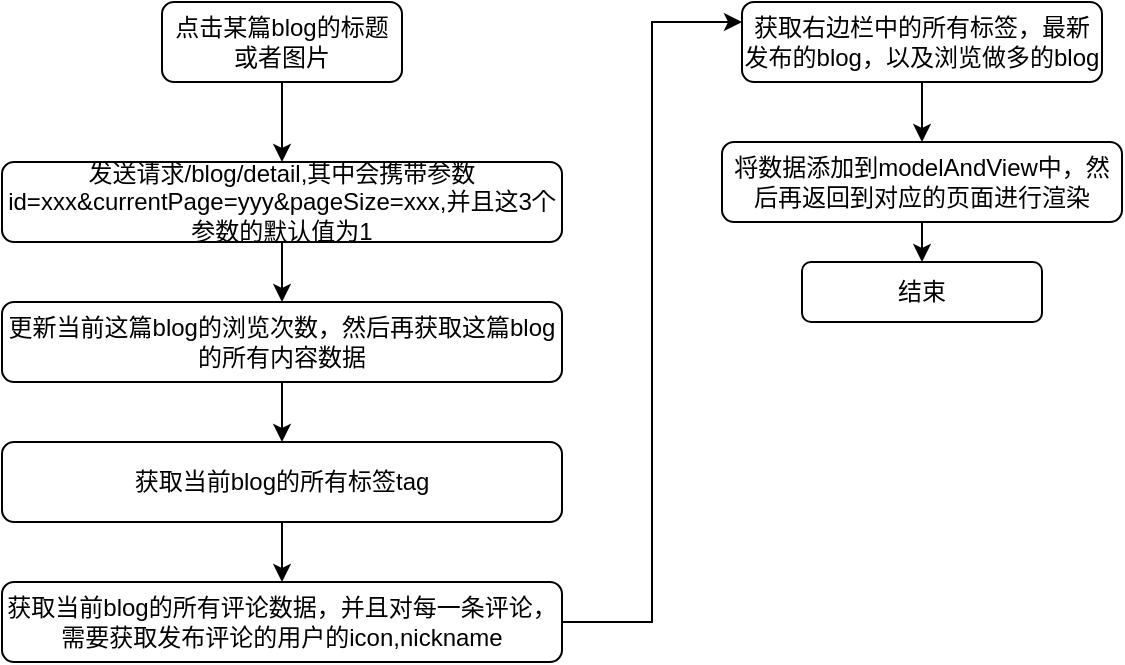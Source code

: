 <mxfile version="20.8.8" type="device"><diagram id="C5RBs43oDa-KdzZeNtuy" name="Page-1"><mxGraphModel dx="794" dy="477" grid="1" gridSize="10" guides="1" tooltips="1" connect="1" arrows="1" fold="1" page="1" pageScale="1" pageWidth="827" pageHeight="1169" math="0" shadow="0"><root><mxCell id="WIyWlLk6GJQsqaUBKTNV-0"/><mxCell id="WIyWlLk6GJQsqaUBKTNV-1" parent="WIyWlLk6GJQsqaUBKTNV-0"/><mxCell id="-FoshHR1I658qV4vu_KQ-1" style="edgeStyle=orthogonalEdgeStyle;rounded=0;orthogonalLoop=1;jettySize=auto;html=1;exitX=0.5;exitY=1;exitDx=0;exitDy=0;" edge="1" parent="WIyWlLk6GJQsqaUBKTNV-1" source="WIyWlLk6GJQsqaUBKTNV-3"><mxGeometry relative="1" as="geometry"><mxPoint x="220" y="160" as="targetPoint"/><Array as="points"><mxPoint x="220" y="156"/><mxPoint x="220" y="156"/></Array></mxGeometry></mxCell><mxCell id="WIyWlLk6GJQsqaUBKTNV-3" value="点击某篇blog的标题或者图片" style="rounded=1;whiteSpace=wrap;html=1;fontSize=12;glass=0;strokeWidth=1;shadow=0;" parent="WIyWlLk6GJQsqaUBKTNV-1" vertex="1"><mxGeometry x="160" y="80" width="120" height="40" as="geometry"/></mxCell><mxCell id="-FoshHR1I658qV4vu_KQ-4" style="edgeStyle=orthogonalEdgeStyle;rounded=0;orthogonalLoop=1;jettySize=auto;html=1;exitX=0.5;exitY=1;exitDx=0;exitDy=0;entryX=0.5;entryY=0;entryDx=0;entryDy=0;" edge="1" parent="WIyWlLk6GJQsqaUBKTNV-1" source="WIyWlLk6GJQsqaUBKTNV-11" target="-FoshHR1I658qV4vu_KQ-2"><mxGeometry relative="1" as="geometry"/></mxCell><mxCell id="WIyWlLk6GJQsqaUBKTNV-11" value="发送请求/blog/detail,其中会携带参数id=xxx&amp;amp;currentPage=yyy&amp;amp;pageSize=xxx,并且这3个参数的默认值为1" style="rounded=1;whiteSpace=wrap;html=1;fontSize=12;glass=0;strokeWidth=1;shadow=0;" parent="WIyWlLk6GJQsqaUBKTNV-1" vertex="1"><mxGeometry x="80" y="160" width="280" height="40" as="geometry"/></mxCell><mxCell id="-FoshHR1I658qV4vu_KQ-6" style="edgeStyle=orthogonalEdgeStyle;rounded=0;orthogonalLoop=1;jettySize=auto;html=1;exitX=0.5;exitY=1;exitDx=0;exitDy=0;entryX=0.5;entryY=0;entryDx=0;entryDy=0;" edge="1" parent="WIyWlLk6GJQsqaUBKTNV-1" source="-FoshHR1I658qV4vu_KQ-2" target="-FoshHR1I658qV4vu_KQ-5"><mxGeometry relative="1" as="geometry"/></mxCell><mxCell id="-FoshHR1I658qV4vu_KQ-2" value="更新当前这篇blog的浏览次数，然后再获取这篇blog的所有内容数据" style="rounded=1;whiteSpace=wrap;html=1;fontSize=12;glass=0;strokeWidth=1;shadow=0;" vertex="1" parent="WIyWlLk6GJQsqaUBKTNV-1"><mxGeometry x="80" y="230" width="280" height="40" as="geometry"/></mxCell><mxCell id="-FoshHR1I658qV4vu_KQ-8" style="edgeStyle=orthogonalEdgeStyle;rounded=0;orthogonalLoop=1;jettySize=auto;html=1;exitX=0.5;exitY=1;exitDx=0;exitDy=0;entryX=0.5;entryY=0;entryDx=0;entryDy=0;" edge="1" parent="WIyWlLk6GJQsqaUBKTNV-1" source="-FoshHR1I658qV4vu_KQ-5" target="-FoshHR1I658qV4vu_KQ-7"><mxGeometry relative="1" as="geometry"/></mxCell><mxCell id="-FoshHR1I658qV4vu_KQ-5" value="获取当前blog的所有标签tag" style="rounded=1;whiteSpace=wrap;html=1;fontSize=12;glass=0;strokeWidth=1;shadow=0;" vertex="1" parent="WIyWlLk6GJQsqaUBKTNV-1"><mxGeometry x="80" y="300" width="280" height="40" as="geometry"/></mxCell><mxCell id="-FoshHR1I658qV4vu_KQ-10" style="edgeStyle=orthogonalEdgeStyle;rounded=0;orthogonalLoop=1;jettySize=auto;html=1;exitX=1;exitY=0.5;exitDx=0;exitDy=0;entryX=0;entryY=0.25;entryDx=0;entryDy=0;" edge="1" parent="WIyWlLk6GJQsqaUBKTNV-1" source="-FoshHR1I658qV4vu_KQ-7" target="-FoshHR1I658qV4vu_KQ-13"><mxGeometry relative="1" as="geometry"/></mxCell><mxCell id="-FoshHR1I658qV4vu_KQ-7" value="获取当前blog的所有评论数据，并且对每一条评论，需要获取发布评论的用户的icon,nickname" style="rounded=1;whiteSpace=wrap;html=1;fontSize=12;glass=0;strokeWidth=1;shadow=0;" vertex="1" parent="WIyWlLk6GJQsqaUBKTNV-1"><mxGeometry x="80" y="370" width="280" height="40" as="geometry"/></mxCell><mxCell id="-FoshHR1I658qV4vu_KQ-12" style="edgeStyle=orthogonalEdgeStyle;rounded=0;orthogonalLoop=1;jettySize=auto;html=1;exitX=0.5;exitY=1;exitDx=0;exitDy=0;entryX=0.5;entryY=0;entryDx=0;entryDy=0;" edge="1" parent="WIyWlLk6GJQsqaUBKTNV-1" source="-FoshHR1I658qV4vu_KQ-9" target="-FoshHR1I658qV4vu_KQ-11"><mxGeometry relative="1" as="geometry"/></mxCell><mxCell id="-FoshHR1I658qV4vu_KQ-9" value="将数据添加到modelAndView中，然后再返回到对应的页面进行渲染" style="rounded=1;whiteSpace=wrap;html=1;" vertex="1" parent="WIyWlLk6GJQsqaUBKTNV-1"><mxGeometry x="440" y="150" width="200" height="40" as="geometry"/></mxCell><mxCell id="-FoshHR1I658qV4vu_KQ-11" value="结束" style="rounded=1;whiteSpace=wrap;html=1;" vertex="1" parent="WIyWlLk6GJQsqaUBKTNV-1"><mxGeometry x="480" y="210" width="120" height="30" as="geometry"/></mxCell><mxCell id="-FoshHR1I658qV4vu_KQ-14" style="edgeStyle=orthogonalEdgeStyle;rounded=0;orthogonalLoop=1;jettySize=auto;html=1;exitX=0.5;exitY=1;exitDx=0;exitDy=0;entryX=0.5;entryY=0;entryDx=0;entryDy=0;" edge="1" parent="WIyWlLk6GJQsqaUBKTNV-1" source="-FoshHR1I658qV4vu_KQ-13" target="-FoshHR1I658qV4vu_KQ-9"><mxGeometry relative="1" as="geometry"/></mxCell><mxCell id="-FoshHR1I658qV4vu_KQ-13" value="获取右边栏中的所有标签，最新发布的blog，以及浏览做多的blog" style="rounded=1;whiteSpace=wrap;html=1;" vertex="1" parent="WIyWlLk6GJQsqaUBKTNV-1"><mxGeometry x="450" y="80" width="180" height="40" as="geometry"/></mxCell></root></mxGraphModel></diagram></mxfile>